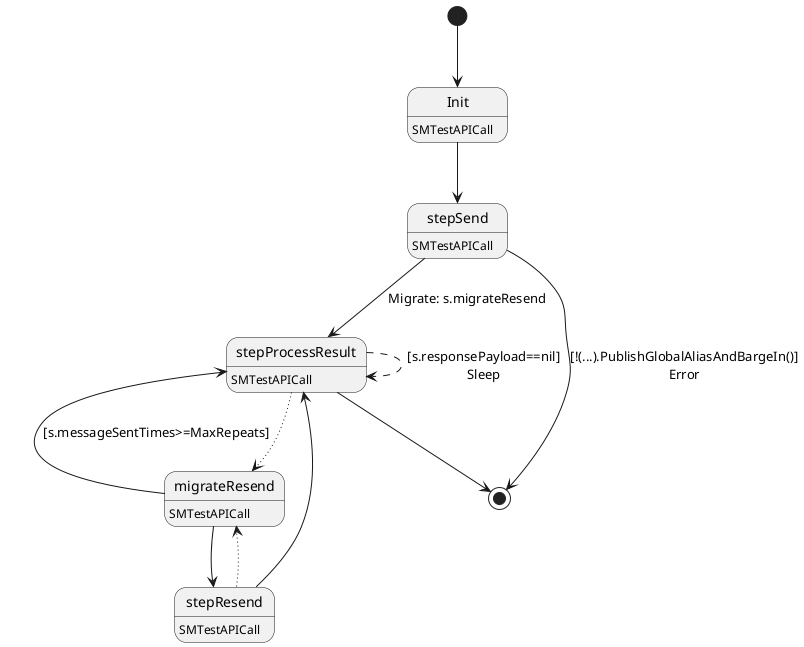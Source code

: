 @startuml
state "Init" as T00_S001
T00_S001 : SMTestAPICall
[*] --> T00_S001
T00_S001 --> T00_S002
state "migrateResend" as T00_S004
T00_S004 : SMTestAPICall
T00_S004 --> T00_S005 : [s.messageSentTimes>=MaxRepeats]
T00_S004 --> T00_S003
state "stepProcessResult" as T00_S005
T00_S005 : SMTestAPICall
T00_S005 --[dotted]> T00_S004
T00_S005 --[dashed]> T00_S005 : [s.responsePayload==nil]\nSleep
T00_S005 --> [*]
state "stepResend" as T00_S003
T00_S003 : SMTestAPICall
T00_S003 --[dotted]> T00_S004
T00_S003 --> T00_S005
state "stepSend" as T00_S002
T00_S002 : SMTestAPICall
T00_S002 --> [*] : [!(...).PublishGlobalAliasAndBargeIn()]\nError
T00_S002 --> T00_S005 : Migrate: s.migrateResend
@enduml
